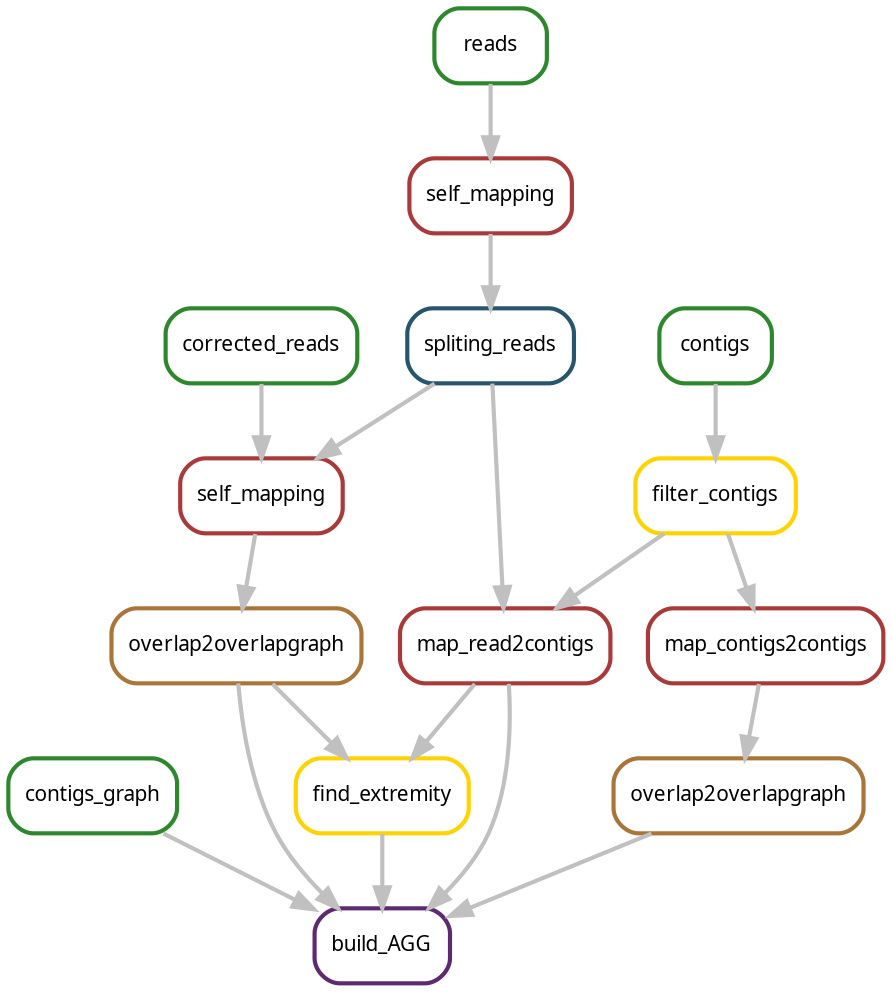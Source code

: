 digraph snakemake_dag {
    graph[bgcolor=white, margin=0];
    node[shape=box, style=rounded, fontname=sans,                 fontsize=10, penwidth=2];
    edge[penwidth=2, color=grey];
    // Input
	5[label = "contigs_graph", color = "#2D882D", style="rounded"];
	10[label = "reads", color = "#2D882D", style="rounded"];
	12[label = "contigs", color = "#2D882D", style="rounded"];
	13[label = "corrected_reads", color = "#2D882D", style="rounded"];
    
    // minimap2
	2[label = "map_read2contigs", color = "#AA3939", style="rounded"];
	6[label = "map_contigs2contigs", color = "#AA3939", style="rounded"];
	9[label = "self_mapping", color = "#AA3939", style="rounded"];
	11[label = "self_mapping", color = "#AA3939", style="rounded"];

    // fap
	1[label = "overlap2overlapgraph", color = "#AA7539", style="rounded"];
	3[label = "overlap2overlapgraph", color = "#AA7539", style="rounded"];

    // yacrd
	7[label = "spliting_reads", color = "#27556C", style="rounded"];
	
    // output
        0[label = "build_AGG", color = "#5D2971", style="rounded"];

    // other
	4[label = "find_extremity", color = "#FFD300", style="rounded"];
	8[label = "filter_contigs", color = "#FFD300", style="rounded"];
	
        1 -> 0
	2 -> 0
	3 -> 0
	4 -> 0
	5 -> 0
	6 -> 1
	7 -> 2
	8 -> 2
	9 -> 3
	3 -> 4
	2 -> 4
	8 -> 6
	13 -> 9
	11 -> 7
	12 -> 8
	7 -> 9
	10 -> 11
}            
